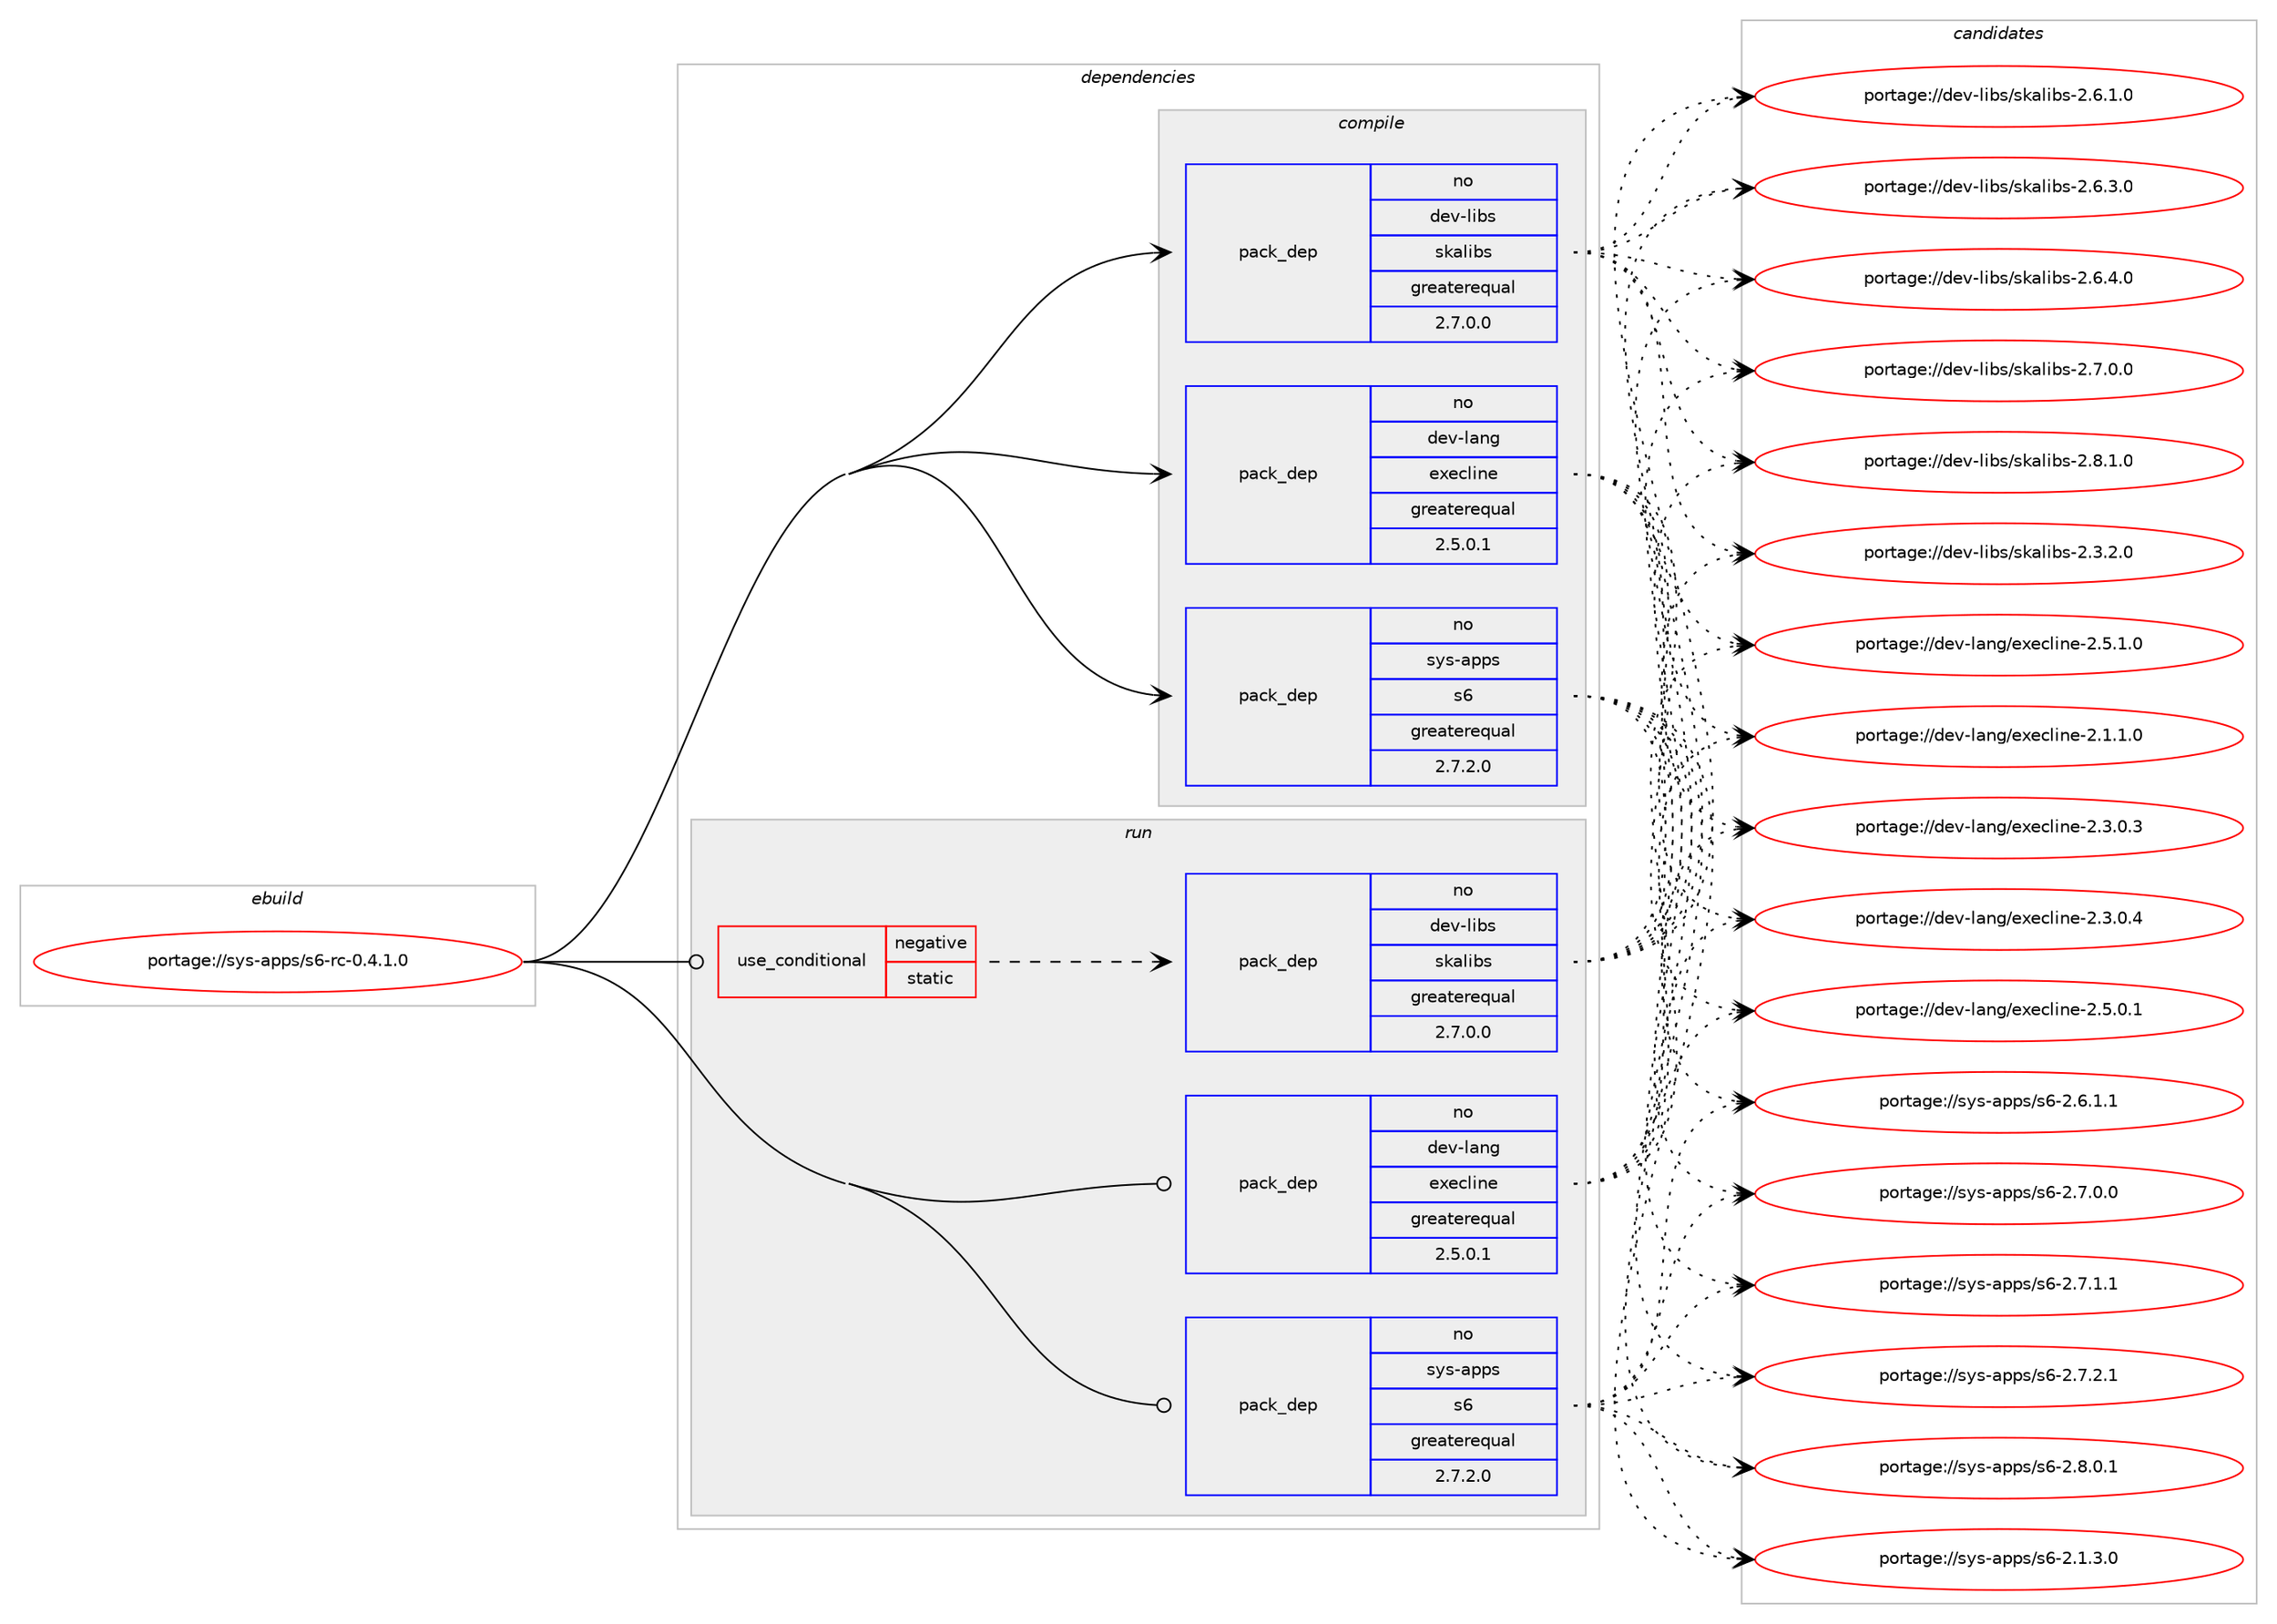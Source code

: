 digraph prolog {

# *************
# Graph options
# *************

newrank=true;
concentrate=true;
compound=true;
graph [rankdir=LR,fontname=Helvetica,fontsize=10,ranksep=1.5];#, ranksep=2.5, nodesep=0.2];
edge  [arrowhead=vee];
node  [fontname=Helvetica,fontsize=10];

# **********
# The ebuild
# **********

subgraph cluster_leftcol {
color=gray;
rank=same;
label=<<i>ebuild</i>>;
id [label="portage://sys-apps/s6-rc-0.4.1.0", color=red, width=4, href="../sys-apps/s6-rc-0.4.1.0.svg"];
}

# ****************
# The dependencies
# ****************

subgraph cluster_midcol {
color=gray;
label=<<i>dependencies</i>>;
subgraph cluster_compile {
fillcolor="#eeeeee";
style=filled;
label=<<i>compile</i>>;
subgraph pack304011 {
dependency410848 [label=<<TABLE BORDER="0" CELLBORDER="1" CELLSPACING="0" CELLPADDING="4" WIDTH="220"><TR><TD ROWSPAN="6" CELLPADDING="30">pack_dep</TD></TR><TR><TD WIDTH="110">no</TD></TR><TR><TD>dev-lang</TD></TR><TR><TD>execline</TD></TR><TR><TD>greaterequal</TD></TR><TR><TD>2.5.0.1</TD></TR></TABLE>>, shape=none, color=blue];
}
id:e -> dependency410848:w [weight=20,style="solid",arrowhead="vee"];
subgraph pack304012 {
dependency410849 [label=<<TABLE BORDER="0" CELLBORDER="1" CELLSPACING="0" CELLPADDING="4" WIDTH="220"><TR><TD ROWSPAN="6" CELLPADDING="30">pack_dep</TD></TR><TR><TD WIDTH="110">no</TD></TR><TR><TD>dev-libs</TD></TR><TR><TD>skalibs</TD></TR><TR><TD>greaterequal</TD></TR><TR><TD>2.7.0.0</TD></TR></TABLE>>, shape=none, color=blue];
}
id:e -> dependency410849:w [weight=20,style="solid",arrowhead="vee"];
subgraph pack304013 {
dependency410850 [label=<<TABLE BORDER="0" CELLBORDER="1" CELLSPACING="0" CELLPADDING="4" WIDTH="220"><TR><TD ROWSPAN="6" CELLPADDING="30">pack_dep</TD></TR><TR><TD WIDTH="110">no</TD></TR><TR><TD>sys-apps</TD></TR><TR><TD>s6</TD></TR><TR><TD>greaterequal</TD></TR><TR><TD>2.7.2.0</TD></TR></TABLE>>, shape=none, color=blue];
}
id:e -> dependency410850:w [weight=20,style="solid",arrowhead="vee"];
}
subgraph cluster_compileandrun {
fillcolor="#eeeeee";
style=filled;
label=<<i>compile and run</i>>;
}
subgraph cluster_run {
fillcolor="#eeeeee";
style=filled;
label=<<i>run</i>>;
subgraph cond99977 {
dependency410851 [label=<<TABLE BORDER="0" CELLBORDER="1" CELLSPACING="0" CELLPADDING="4"><TR><TD ROWSPAN="3" CELLPADDING="10">use_conditional</TD></TR><TR><TD>negative</TD></TR><TR><TD>static</TD></TR></TABLE>>, shape=none, color=red];
subgraph pack304014 {
dependency410852 [label=<<TABLE BORDER="0" CELLBORDER="1" CELLSPACING="0" CELLPADDING="4" WIDTH="220"><TR><TD ROWSPAN="6" CELLPADDING="30">pack_dep</TD></TR><TR><TD WIDTH="110">no</TD></TR><TR><TD>dev-libs</TD></TR><TR><TD>skalibs</TD></TR><TR><TD>greaterequal</TD></TR><TR><TD>2.7.0.0</TD></TR></TABLE>>, shape=none, color=blue];
}
dependency410851:e -> dependency410852:w [weight=20,style="dashed",arrowhead="vee"];
}
id:e -> dependency410851:w [weight=20,style="solid",arrowhead="odot"];
subgraph pack304015 {
dependency410853 [label=<<TABLE BORDER="0" CELLBORDER="1" CELLSPACING="0" CELLPADDING="4" WIDTH="220"><TR><TD ROWSPAN="6" CELLPADDING="30">pack_dep</TD></TR><TR><TD WIDTH="110">no</TD></TR><TR><TD>dev-lang</TD></TR><TR><TD>execline</TD></TR><TR><TD>greaterequal</TD></TR><TR><TD>2.5.0.1</TD></TR></TABLE>>, shape=none, color=blue];
}
id:e -> dependency410853:w [weight=20,style="solid",arrowhead="odot"];
subgraph pack304016 {
dependency410854 [label=<<TABLE BORDER="0" CELLBORDER="1" CELLSPACING="0" CELLPADDING="4" WIDTH="220"><TR><TD ROWSPAN="6" CELLPADDING="30">pack_dep</TD></TR><TR><TD WIDTH="110">no</TD></TR><TR><TD>sys-apps</TD></TR><TR><TD>s6</TD></TR><TR><TD>greaterequal</TD></TR><TR><TD>2.7.2.0</TD></TR></TABLE>>, shape=none, color=blue];
}
id:e -> dependency410854:w [weight=20,style="solid",arrowhead="odot"];
}
}

# **************
# The candidates
# **************

subgraph cluster_choices {
rank=same;
color=gray;
label=<<i>candidates</i>>;

subgraph choice304011 {
color=black;
nodesep=1;
choiceportage100101118451089711010347101120101991081051101014550464946494648 [label="portage://dev-lang/execline-2.1.1.0", color=red, width=4,href="../dev-lang/execline-2.1.1.0.svg"];
choiceportage100101118451089711010347101120101991081051101014550465146484651 [label="portage://dev-lang/execline-2.3.0.3", color=red, width=4,href="../dev-lang/execline-2.3.0.3.svg"];
choiceportage100101118451089711010347101120101991081051101014550465146484652 [label="portage://dev-lang/execline-2.3.0.4", color=red, width=4,href="../dev-lang/execline-2.3.0.4.svg"];
choiceportage100101118451089711010347101120101991081051101014550465346484649 [label="portage://dev-lang/execline-2.5.0.1", color=red, width=4,href="../dev-lang/execline-2.5.0.1.svg"];
choiceportage100101118451089711010347101120101991081051101014550465346494648 [label="portage://dev-lang/execline-2.5.1.0", color=red, width=4,href="../dev-lang/execline-2.5.1.0.svg"];
dependency410848:e -> choiceportage100101118451089711010347101120101991081051101014550464946494648:w [style=dotted,weight="100"];
dependency410848:e -> choiceportage100101118451089711010347101120101991081051101014550465146484651:w [style=dotted,weight="100"];
dependency410848:e -> choiceportage100101118451089711010347101120101991081051101014550465146484652:w [style=dotted,weight="100"];
dependency410848:e -> choiceportage100101118451089711010347101120101991081051101014550465346484649:w [style=dotted,weight="100"];
dependency410848:e -> choiceportage100101118451089711010347101120101991081051101014550465346494648:w [style=dotted,weight="100"];
}
subgraph choice304012 {
color=black;
nodesep=1;
choiceportage10010111845108105981154711510797108105981154550465146504648 [label="portage://dev-libs/skalibs-2.3.2.0", color=red, width=4,href="../dev-libs/skalibs-2.3.2.0.svg"];
choiceportage10010111845108105981154711510797108105981154550465446494648 [label="portage://dev-libs/skalibs-2.6.1.0", color=red, width=4,href="../dev-libs/skalibs-2.6.1.0.svg"];
choiceportage10010111845108105981154711510797108105981154550465446514648 [label="portage://dev-libs/skalibs-2.6.3.0", color=red, width=4,href="../dev-libs/skalibs-2.6.3.0.svg"];
choiceportage10010111845108105981154711510797108105981154550465446524648 [label="portage://dev-libs/skalibs-2.6.4.0", color=red, width=4,href="../dev-libs/skalibs-2.6.4.0.svg"];
choiceportage10010111845108105981154711510797108105981154550465546484648 [label="portage://dev-libs/skalibs-2.7.0.0", color=red, width=4,href="../dev-libs/skalibs-2.7.0.0.svg"];
choiceportage10010111845108105981154711510797108105981154550465646494648 [label="portage://dev-libs/skalibs-2.8.1.0", color=red, width=4,href="../dev-libs/skalibs-2.8.1.0.svg"];
dependency410849:e -> choiceportage10010111845108105981154711510797108105981154550465146504648:w [style=dotted,weight="100"];
dependency410849:e -> choiceportage10010111845108105981154711510797108105981154550465446494648:w [style=dotted,weight="100"];
dependency410849:e -> choiceportage10010111845108105981154711510797108105981154550465446514648:w [style=dotted,weight="100"];
dependency410849:e -> choiceportage10010111845108105981154711510797108105981154550465446524648:w [style=dotted,weight="100"];
dependency410849:e -> choiceportage10010111845108105981154711510797108105981154550465546484648:w [style=dotted,weight="100"];
dependency410849:e -> choiceportage10010111845108105981154711510797108105981154550465646494648:w [style=dotted,weight="100"];
}
subgraph choice304013 {
color=black;
nodesep=1;
choiceportage115121115459711211211547115544550464946514648 [label="portage://sys-apps/s6-2.1.3.0", color=red, width=4,href="../sys-apps/s6-2.1.3.0.svg"];
choiceportage115121115459711211211547115544550465446494649 [label="portage://sys-apps/s6-2.6.1.1", color=red, width=4,href="../sys-apps/s6-2.6.1.1.svg"];
choiceportage115121115459711211211547115544550465546484648 [label="portage://sys-apps/s6-2.7.0.0", color=red, width=4,href="../sys-apps/s6-2.7.0.0.svg"];
choiceportage115121115459711211211547115544550465546494649 [label="portage://sys-apps/s6-2.7.1.1", color=red, width=4,href="../sys-apps/s6-2.7.1.1.svg"];
choiceportage115121115459711211211547115544550465546504649 [label="portage://sys-apps/s6-2.7.2.1", color=red, width=4,href="../sys-apps/s6-2.7.2.1.svg"];
choiceportage115121115459711211211547115544550465646484649 [label="portage://sys-apps/s6-2.8.0.1", color=red, width=4,href="../sys-apps/s6-2.8.0.1.svg"];
dependency410850:e -> choiceportage115121115459711211211547115544550464946514648:w [style=dotted,weight="100"];
dependency410850:e -> choiceportage115121115459711211211547115544550465446494649:w [style=dotted,weight="100"];
dependency410850:e -> choiceportage115121115459711211211547115544550465546484648:w [style=dotted,weight="100"];
dependency410850:e -> choiceportage115121115459711211211547115544550465546494649:w [style=dotted,weight="100"];
dependency410850:e -> choiceportage115121115459711211211547115544550465546504649:w [style=dotted,weight="100"];
dependency410850:e -> choiceportage115121115459711211211547115544550465646484649:w [style=dotted,weight="100"];
}
subgraph choice304014 {
color=black;
nodesep=1;
choiceportage10010111845108105981154711510797108105981154550465146504648 [label="portage://dev-libs/skalibs-2.3.2.0", color=red, width=4,href="../dev-libs/skalibs-2.3.2.0.svg"];
choiceportage10010111845108105981154711510797108105981154550465446494648 [label="portage://dev-libs/skalibs-2.6.1.0", color=red, width=4,href="../dev-libs/skalibs-2.6.1.0.svg"];
choiceportage10010111845108105981154711510797108105981154550465446514648 [label="portage://dev-libs/skalibs-2.6.3.0", color=red, width=4,href="../dev-libs/skalibs-2.6.3.0.svg"];
choiceportage10010111845108105981154711510797108105981154550465446524648 [label="portage://dev-libs/skalibs-2.6.4.0", color=red, width=4,href="../dev-libs/skalibs-2.6.4.0.svg"];
choiceportage10010111845108105981154711510797108105981154550465546484648 [label="portage://dev-libs/skalibs-2.7.0.0", color=red, width=4,href="../dev-libs/skalibs-2.7.0.0.svg"];
choiceportage10010111845108105981154711510797108105981154550465646494648 [label="portage://dev-libs/skalibs-2.8.1.0", color=red, width=4,href="../dev-libs/skalibs-2.8.1.0.svg"];
dependency410852:e -> choiceportage10010111845108105981154711510797108105981154550465146504648:w [style=dotted,weight="100"];
dependency410852:e -> choiceportage10010111845108105981154711510797108105981154550465446494648:w [style=dotted,weight="100"];
dependency410852:e -> choiceportage10010111845108105981154711510797108105981154550465446514648:w [style=dotted,weight="100"];
dependency410852:e -> choiceportage10010111845108105981154711510797108105981154550465446524648:w [style=dotted,weight="100"];
dependency410852:e -> choiceportage10010111845108105981154711510797108105981154550465546484648:w [style=dotted,weight="100"];
dependency410852:e -> choiceportage10010111845108105981154711510797108105981154550465646494648:w [style=dotted,weight="100"];
}
subgraph choice304015 {
color=black;
nodesep=1;
choiceportage100101118451089711010347101120101991081051101014550464946494648 [label="portage://dev-lang/execline-2.1.1.0", color=red, width=4,href="../dev-lang/execline-2.1.1.0.svg"];
choiceportage100101118451089711010347101120101991081051101014550465146484651 [label="portage://dev-lang/execline-2.3.0.3", color=red, width=4,href="../dev-lang/execline-2.3.0.3.svg"];
choiceportage100101118451089711010347101120101991081051101014550465146484652 [label="portage://dev-lang/execline-2.3.0.4", color=red, width=4,href="../dev-lang/execline-2.3.0.4.svg"];
choiceportage100101118451089711010347101120101991081051101014550465346484649 [label="portage://dev-lang/execline-2.5.0.1", color=red, width=4,href="../dev-lang/execline-2.5.0.1.svg"];
choiceportage100101118451089711010347101120101991081051101014550465346494648 [label="portage://dev-lang/execline-2.5.1.0", color=red, width=4,href="../dev-lang/execline-2.5.1.0.svg"];
dependency410853:e -> choiceportage100101118451089711010347101120101991081051101014550464946494648:w [style=dotted,weight="100"];
dependency410853:e -> choiceportage100101118451089711010347101120101991081051101014550465146484651:w [style=dotted,weight="100"];
dependency410853:e -> choiceportage100101118451089711010347101120101991081051101014550465146484652:w [style=dotted,weight="100"];
dependency410853:e -> choiceportage100101118451089711010347101120101991081051101014550465346484649:w [style=dotted,weight="100"];
dependency410853:e -> choiceportage100101118451089711010347101120101991081051101014550465346494648:w [style=dotted,weight="100"];
}
subgraph choice304016 {
color=black;
nodesep=1;
choiceportage115121115459711211211547115544550464946514648 [label="portage://sys-apps/s6-2.1.3.0", color=red, width=4,href="../sys-apps/s6-2.1.3.0.svg"];
choiceportage115121115459711211211547115544550465446494649 [label="portage://sys-apps/s6-2.6.1.1", color=red, width=4,href="../sys-apps/s6-2.6.1.1.svg"];
choiceportage115121115459711211211547115544550465546484648 [label="portage://sys-apps/s6-2.7.0.0", color=red, width=4,href="../sys-apps/s6-2.7.0.0.svg"];
choiceportage115121115459711211211547115544550465546494649 [label="portage://sys-apps/s6-2.7.1.1", color=red, width=4,href="../sys-apps/s6-2.7.1.1.svg"];
choiceportage115121115459711211211547115544550465546504649 [label="portage://sys-apps/s6-2.7.2.1", color=red, width=4,href="../sys-apps/s6-2.7.2.1.svg"];
choiceportage115121115459711211211547115544550465646484649 [label="portage://sys-apps/s6-2.8.0.1", color=red, width=4,href="../sys-apps/s6-2.8.0.1.svg"];
dependency410854:e -> choiceportage115121115459711211211547115544550464946514648:w [style=dotted,weight="100"];
dependency410854:e -> choiceportage115121115459711211211547115544550465446494649:w [style=dotted,weight="100"];
dependency410854:e -> choiceportage115121115459711211211547115544550465546484648:w [style=dotted,weight="100"];
dependency410854:e -> choiceportage115121115459711211211547115544550465546494649:w [style=dotted,weight="100"];
dependency410854:e -> choiceportage115121115459711211211547115544550465546504649:w [style=dotted,weight="100"];
dependency410854:e -> choiceportage115121115459711211211547115544550465646484649:w [style=dotted,weight="100"];
}
}

}
